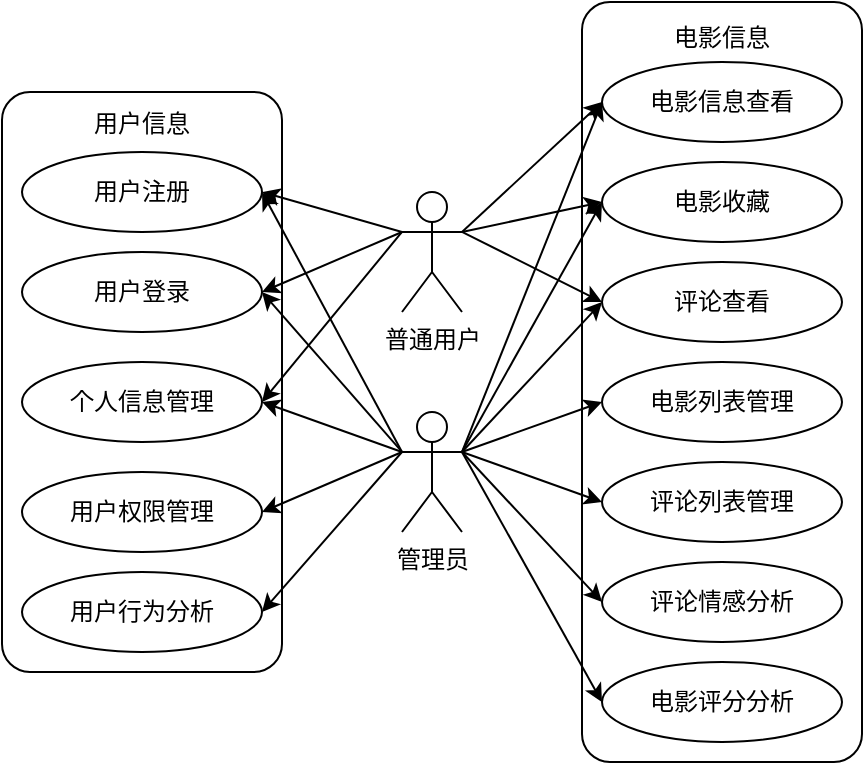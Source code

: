 <mxfile version="22.1.16" type="device">
  <diagram name="第 1 页" id="V4j4oICvzoU8T_PS9qI3">
    <mxGraphModel dx="616" dy="473" grid="1" gridSize="10" guides="1" tooltips="1" connect="1" arrows="1" fold="1" page="1" pageScale="1" pageWidth="827" pageHeight="1169" math="0" shadow="0">
      <root>
        <mxCell id="0" />
        <mxCell id="1" parent="0" />
        <mxCell id="0nCgcNM9Nbd9sTLloHrj-22" value="电影信息&lt;br&gt;&lt;br&gt;&lt;br&gt;&lt;br&gt;&lt;br&gt;&lt;br&gt;&lt;br&gt;&lt;br&gt;&lt;br&gt;&lt;br&gt;&lt;br&gt;&lt;br&gt;&lt;br&gt;&lt;br&gt;&lt;br&gt;&lt;br&gt;&lt;br&gt;&lt;br&gt;&lt;br&gt;&lt;br&gt;&lt;br&gt;&lt;br&gt;&lt;br&gt;&lt;br&gt;&lt;br&gt;" style="rounded=1;whiteSpace=wrap;html=1;arcSize=10;" vertex="1" parent="1">
          <mxGeometry x="380" y="25" width="140" height="380" as="geometry" />
        </mxCell>
        <mxCell id="0nCgcNM9Nbd9sTLloHrj-1" value="普通用户" style="shape=umlActor;verticalLabelPosition=bottom;verticalAlign=top;html=1;outlineConnect=0;" vertex="1" parent="1">
          <mxGeometry x="290" y="120" width="30" height="60" as="geometry" />
        </mxCell>
        <mxCell id="0nCgcNM9Nbd9sTLloHrj-2" value="管理员" style="shape=umlActor;verticalLabelPosition=bottom;verticalAlign=top;html=1;outlineConnect=0;" vertex="1" parent="1">
          <mxGeometry x="290" y="230" width="30" height="60" as="geometry" />
        </mxCell>
        <mxCell id="0nCgcNM9Nbd9sTLloHrj-5" value="用户信息&lt;br&gt;&lt;br&gt;&lt;br&gt;&lt;br&gt;&lt;br&gt;&lt;br&gt;&lt;br&gt;&lt;br&gt;&lt;br&gt;&lt;br&gt;&lt;br&gt;&lt;br&gt;&lt;br&gt;&lt;br&gt;&lt;br&gt;&lt;br&gt;&lt;br&gt;&lt;br&gt;&lt;br&gt;" style="rounded=1;whiteSpace=wrap;html=1;arcSize=10;" vertex="1" parent="1">
          <mxGeometry x="90" y="70" width="140" height="290" as="geometry" />
        </mxCell>
        <mxCell id="0nCgcNM9Nbd9sTLloHrj-7" value="电影信息查看" style="ellipse;whiteSpace=wrap;html=1;" vertex="1" parent="1">
          <mxGeometry x="390" y="55" width="120" height="40" as="geometry" />
        </mxCell>
        <mxCell id="0nCgcNM9Nbd9sTLloHrj-12" value="个人信息管理" style="ellipse;whiteSpace=wrap;html=1;" vertex="1" parent="1">
          <mxGeometry x="100" y="205" width="120" height="40" as="geometry" />
        </mxCell>
        <mxCell id="0nCgcNM9Nbd9sTLloHrj-13" value="评论查看" style="ellipse;whiteSpace=wrap;html=1;" vertex="1" parent="1">
          <mxGeometry x="390" y="155" width="120" height="40" as="geometry" />
        </mxCell>
        <mxCell id="0nCgcNM9Nbd9sTLloHrj-14" value="用户注册" style="ellipse;whiteSpace=wrap;html=1;" vertex="1" parent="1">
          <mxGeometry x="100" y="100" width="120" height="40" as="geometry" />
        </mxCell>
        <mxCell id="0nCgcNM9Nbd9sTLloHrj-15" value="用户登录" style="ellipse;whiteSpace=wrap;html=1;" vertex="1" parent="1">
          <mxGeometry x="100" y="150" width="120" height="40" as="geometry" />
        </mxCell>
        <mxCell id="0nCgcNM9Nbd9sTLloHrj-16" value="电影列表管理" style="ellipse;whiteSpace=wrap;html=1;" vertex="1" parent="1">
          <mxGeometry x="390" y="205" width="120" height="40" as="geometry" />
        </mxCell>
        <mxCell id="0nCgcNM9Nbd9sTLloHrj-17" value="评论列表管理" style="ellipse;whiteSpace=wrap;html=1;" vertex="1" parent="1">
          <mxGeometry x="390" y="255" width="120" height="40" as="geometry" />
        </mxCell>
        <mxCell id="0nCgcNM9Nbd9sTLloHrj-18" value="评论情感分析" style="ellipse;whiteSpace=wrap;html=1;" vertex="1" parent="1">
          <mxGeometry x="390" y="305" width="120" height="40" as="geometry" />
        </mxCell>
        <mxCell id="0nCgcNM9Nbd9sTLloHrj-19" value="用户行为分析" style="ellipse;whiteSpace=wrap;html=1;" vertex="1" parent="1">
          <mxGeometry x="100" y="310" width="120" height="40" as="geometry" />
        </mxCell>
        <mxCell id="0nCgcNM9Nbd9sTLloHrj-20" value="用户权限管理" style="ellipse;whiteSpace=wrap;html=1;" vertex="1" parent="1">
          <mxGeometry x="100" y="260" width="120" height="40" as="geometry" />
        </mxCell>
        <mxCell id="0nCgcNM9Nbd9sTLloHrj-24" value="电影收藏" style="ellipse;whiteSpace=wrap;html=1;" vertex="1" parent="1">
          <mxGeometry x="390" y="105" width="120" height="40" as="geometry" />
        </mxCell>
        <mxCell id="0nCgcNM9Nbd9sTLloHrj-26" value="电影评分分析" style="ellipse;whiteSpace=wrap;html=1;" vertex="1" parent="1">
          <mxGeometry x="390" y="355" width="120" height="40" as="geometry" />
        </mxCell>
        <mxCell id="0nCgcNM9Nbd9sTLloHrj-29" value="" style="endArrow=classic;html=1;rounded=0;exitX=0;exitY=0.333;exitDx=0;exitDy=0;exitPerimeter=0;entryX=1;entryY=0.5;entryDx=0;entryDy=0;" edge="1" parent="1" source="0nCgcNM9Nbd9sTLloHrj-1" target="0nCgcNM9Nbd9sTLloHrj-14">
          <mxGeometry width="50" height="50" relative="1" as="geometry">
            <mxPoint x="220" y="210" as="sourcePoint" />
            <mxPoint x="270" y="160" as="targetPoint" />
          </mxGeometry>
        </mxCell>
        <mxCell id="0nCgcNM9Nbd9sTLloHrj-30" value="" style="endArrow=classic;html=1;rounded=0;entryX=1;entryY=0.5;entryDx=0;entryDy=0;exitX=0;exitY=0.333;exitDx=0;exitDy=0;exitPerimeter=0;" edge="1" parent="1" source="0nCgcNM9Nbd9sTLloHrj-1" target="0nCgcNM9Nbd9sTLloHrj-15">
          <mxGeometry width="50" height="50" relative="1" as="geometry">
            <mxPoint x="280" y="110" as="sourcePoint" />
            <mxPoint x="260" y="170" as="targetPoint" />
          </mxGeometry>
        </mxCell>
        <mxCell id="0nCgcNM9Nbd9sTLloHrj-31" value="" style="endArrow=classic;html=1;rounded=0;entryX=1;entryY=0.5;entryDx=0;entryDy=0;exitX=0;exitY=0.333;exitDx=0;exitDy=0;exitPerimeter=0;" edge="1" parent="1" source="0nCgcNM9Nbd9sTLloHrj-1" target="0nCgcNM9Nbd9sTLloHrj-12">
          <mxGeometry width="50" height="50" relative="1" as="geometry">
            <mxPoint x="300" y="80" as="sourcePoint" />
            <mxPoint x="350" y="30" as="targetPoint" />
          </mxGeometry>
        </mxCell>
        <mxCell id="0nCgcNM9Nbd9sTLloHrj-33" value="" style="endArrow=classic;html=1;rounded=0;exitX=0;exitY=0.333;exitDx=0;exitDy=0;exitPerimeter=0;entryX=1;entryY=0.5;entryDx=0;entryDy=0;" edge="1" parent="1" source="0nCgcNM9Nbd9sTLloHrj-2" target="0nCgcNM9Nbd9sTLloHrj-14">
          <mxGeometry width="50" height="50" relative="1" as="geometry">
            <mxPoint x="220" y="60" as="sourcePoint" />
            <mxPoint x="270" y="10" as="targetPoint" />
          </mxGeometry>
        </mxCell>
        <mxCell id="0nCgcNM9Nbd9sTLloHrj-34" value="" style="endArrow=classic;html=1;rounded=0;entryX=1;entryY=0.5;entryDx=0;entryDy=0;exitX=0;exitY=0.333;exitDx=0;exitDy=0;exitPerimeter=0;" edge="1" parent="1" source="0nCgcNM9Nbd9sTLloHrj-2" target="0nCgcNM9Nbd9sTLloHrj-15">
          <mxGeometry width="50" height="50" relative="1" as="geometry">
            <mxPoint x="260" y="70" as="sourcePoint" />
            <mxPoint x="310" y="20" as="targetPoint" />
          </mxGeometry>
        </mxCell>
        <mxCell id="0nCgcNM9Nbd9sTLloHrj-35" value="" style="endArrow=classic;html=1;rounded=0;entryX=1;entryY=0.5;entryDx=0;entryDy=0;exitX=0;exitY=0.333;exitDx=0;exitDy=0;exitPerimeter=0;" edge="1" parent="1" source="0nCgcNM9Nbd9sTLloHrj-2" target="0nCgcNM9Nbd9sTLloHrj-20">
          <mxGeometry width="50" height="50" relative="1" as="geometry">
            <mxPoint x="250" y="80" as="sourcePoint" />
            <mxPoint x="300" y="30" as="targetPoint" />
          </mxGeometry>
        </mxCell>
        <mxCell id="0nCgcNM9Nbd9sTLloHrj-36" value="" style="endArrow=classic;html=1;rounded=0;entryX=1;entryY=0.5;entryDx=0;entryDy=0;exitX=0;exitY=0.333;exitDx=0;exitDy=0;exitPerimeter=0;" edge="1" parent="1" source="0nCgcNM9Nbd9sTLloHrj-2" target="0nCgcNM9Nbd9sTLloHrj-12">
          <mxGeometry width="50" height="50" relative="1" as="geometry">
            <mxPoint x="280" y="60" as="sourcePoint" />
            <mxPoint x="330" y="10" as="targetPoint" />
          </mxGeometry>
        </mxCell>
        <mxCell id="0nCgcNM9Nbd9sTLloHrj-37" value="" style="endArrow=classic;html=1;rounded=0;entryX=1;entryY=0.5;entryDx=0;entryDy=0;" edge="1" parent="1" target="0nCgcNM9Nbd9sTLloHrj-19">
          <mxGeometry width="50" height="50" relative="1" as="geometry">
            <mxPoint x="290" y="250" as="sourcePoint" />
            <mxPoint x="310" y="380" as="targetPoint" />
          </mxGeometry>
        </mxCell>
        <mxCell id="0nCgcNM9Nbd9sTLloHrj-38" value="" style="endArrow=classic;html=1;rounded=0;exitX=1;exitY=0.333;exitDx=0;exitDy=0;exitPerimeter=0;entryX=0;entryY=0.5;entryDx=0;entryDy=0;" edge="1" parent="1" source="0nCgcNM9Nbd9sTLloHrj-1" target="0nCgcNM9Nbd9sTLloHrj-7">
          <mxGeometry width="50" height="50" relative="1" as="geometry">
            <mxPoint x="280" y="90" as="sourcePoint" />
            <mxPoint x="330" y="40" as="targetPoint" />
          </mxGeometry>
        </mxCell>
        <mxCell id="0nCgcNM9Nbd9sTLloHrj-39" value="" style="endArrow=classic;html=1;rounded=0;exitX=1;exitY=0.333;exitDx=0;exitDy=0;exitPerimeter=0;entryX=0;entryY=0.5;entryDx=0;entryDy=0;" edge="1" parent="1" source="0nCgcNM9Nbd9sTLloHrj-1" target="0nCgcNM9Nbd9sTLloHrj-24">
          <mxGeometry width="50" height="50" relative="1" as="geometry">
            <mxPoint x="290" y="90" as="sourcePoint" />
            <mxPoint x="340" y="40" as="targetPoint" />
          </mxGeometry>
        </mxCell>
        <mxCell id="0nCgcNM9Nbd9sTLloHrj-40" value="" style="endArrow=classic;html=1;rounded=0;exitX=1;exitY=0.333;exitDx=0;exitDy=0;exitPerimeter=0;entryX=0;entryY=0.5;entryDx=0;entryDy=0;" edge="1" parent="1" source="0nCgcNM9Nbd9sTLloHrj-1" target="0nCgcNM9Nbd9sTLloHrj-13">
          <mxGeometry width="50" height="50" relative="1" as="geometry">
            <mxPoint x="310" y="100" as="sourcePoint" />
            <mxPoint x="360" y="50" as="targetPoint" />
          </mxGeometry>
        </mxCell>
        <mxCell id="0nCgcNM9Nbd9sTLloHrj-41" value="" style="endArrow=classic;html=1;rounded=0;exitX=1;exitY=0.333;exitDx=0;exitDy=0;exitPerimeter=0;entryX=0;entryY=0.5;entryDx=0;entryDy=0;" edge="1" parent="1" source="0nCgcNM9Nbd9sTLloHrj-2" target="0nCgcNM9Nbd9sTLloHrj-7">
          <mxGeometry width="50" height="50" relative="1" as="geometry">
            <mxPoint x="290" y="450" as="sourcePoint" />
            <mxPoint x="340" y="400" as="targetPoint" />
          </mxGeometry>
        </mxCell>
        <mxCell id="0nCgcNM9Nbd9sTLloHrj-42" value="" style="endArrow=classic;html=1;rounded=0;entryX=0;entryY=0.5;entryDx=0;entryDy=0;exitX=1;exitY=0.333;exitDx=0;exitDy=0;exitPerimeter=0;" edge="1" parent="1" source="0nCgcNM9Nbd9sTLloHrj-2" target="0nCgcNM9Nbd9sTLloHrj-24">
          <mxGeometry width="50" height="50" relative="1" as="geometry">
            <mxPoint x="290" y="420" as="sourcePoint" />
            <mxPoint x="340" y="370" as="targetPoint" />
          </mxGeometry>
        </mxCell>
        <mxCell id="0nCgcNM9Nbd9sTLloHrj-43" value="" style="endArrow=classic;html=1;rounded=0;entryX=0;entryY=0.5;entryDx=0;entryDy=0;exitX=1;exitY=0.333;exitDx=0;exitDy=0;exitPerimeter=0;" edge="1" parent="1" source="0nCgcNM9Nbd9sTLloHrj-2" target="0nCgcNM9Nbd9sTLloHrj-13">
          <mxGeometry width="50" height="50" relative="1" as="geometry">
            <mxPoint x="290" y="420" as="sourcePoint" />
            <mxPoint x="340" y="370" as="targetPoint" />
          </mxGeometry>
        </mxCell>
        <mxCell id="0nCgcNM9Nbd9sTLloHrj-44" value="" style="endArrow=classic;html=1;rounded=0;entryX=0;entryY=0.5;entryDx=0;entryDy=0;exitX=1;exitY=0.333;exitDx=0;exitDy=0;exitPerimeter=0;" edge="1" parent="1" source="0nCgcNM9Nbd9sTLloHrj-2" target="0nCgcNM9Nbd9sTLloHrj-16">
          <mxGeometry width="50" height="50" relative="1" as="geometry">
            <mxPoint x="260" y="440" as="sourcePoint" />
            <mxPoint x="310" y="390" as="targetPoint" />
          </mxGeometry>
        </mxCell>
        <mxCell id="0nCgcNM9Nbd9sTLloHrj-45" value="" style="endArrow=classic;html=1;rounded=0;entryX=0;entryY=0.5;entryDx=0;entryDy=0;exitX=1;exitY=0.333;exitDx=0;exitDy=0;exitPerimeter=0;" edge="1" parent="1" source="0nCgcNM9Nbd9sTLloHrj-2" target="0nCgcNM9Nbd9sTLloHrj-17">
          <mxGeometry width="50" height="50" relative="1" as="geometry">
            <mxPoint x="300" y="400" as="sourcePoint" />
            <mxPoint x="350" y="350" as="targetPoint" />
          </mxGeometry>
        </mxCell>
        <mxCell id="0nCgcNM9Nbd9sTLloHrj-46" value="" style="endArrow=classic;html=1;rounded=0;entryX=0;entryY=0.5;entryDx=0;entryDy=0;" edge="1" parent="1" target="0nCgcNM9Nbd9sTLloHrj-18">
          <mxGeometry width="50" height="50" relative="1" as="geometry">
            <mxPoint x="320" y="250" as="sourcePoint" />
            <mxPoint x="310" y="370" as="targetPoint" />
          </mxGeometry>
        </mxCell>
        <mxCell id="0nCgcNM9Nbd9sTLloHrj-47" value="" style="endArrow=classic;html=1;rounded=0;entryX=0;entryY=0.5;entryDx=0;entryDy=0;exitX=1;exitY=0.333;exitDx=0;exitDy=0;exitPerimeter=0;" edge="1" parent="1" source="0nCgcNM9Nbd9sTLloHrj-2" target="0nCgcNM9Nbd9sTLloHrj-26">
          <mxGeometry width="50" height="50" relative="1" as="geometry">
            <mxPoint x="240" y="400" as="sourcePoint" />
            <mxPoint x="290" y="350" as="targetPoint" />
          </mxGeometry>
        </mxCell>
      </root>
    </mxGraphModel>
  </diagram>
</mxfile>
